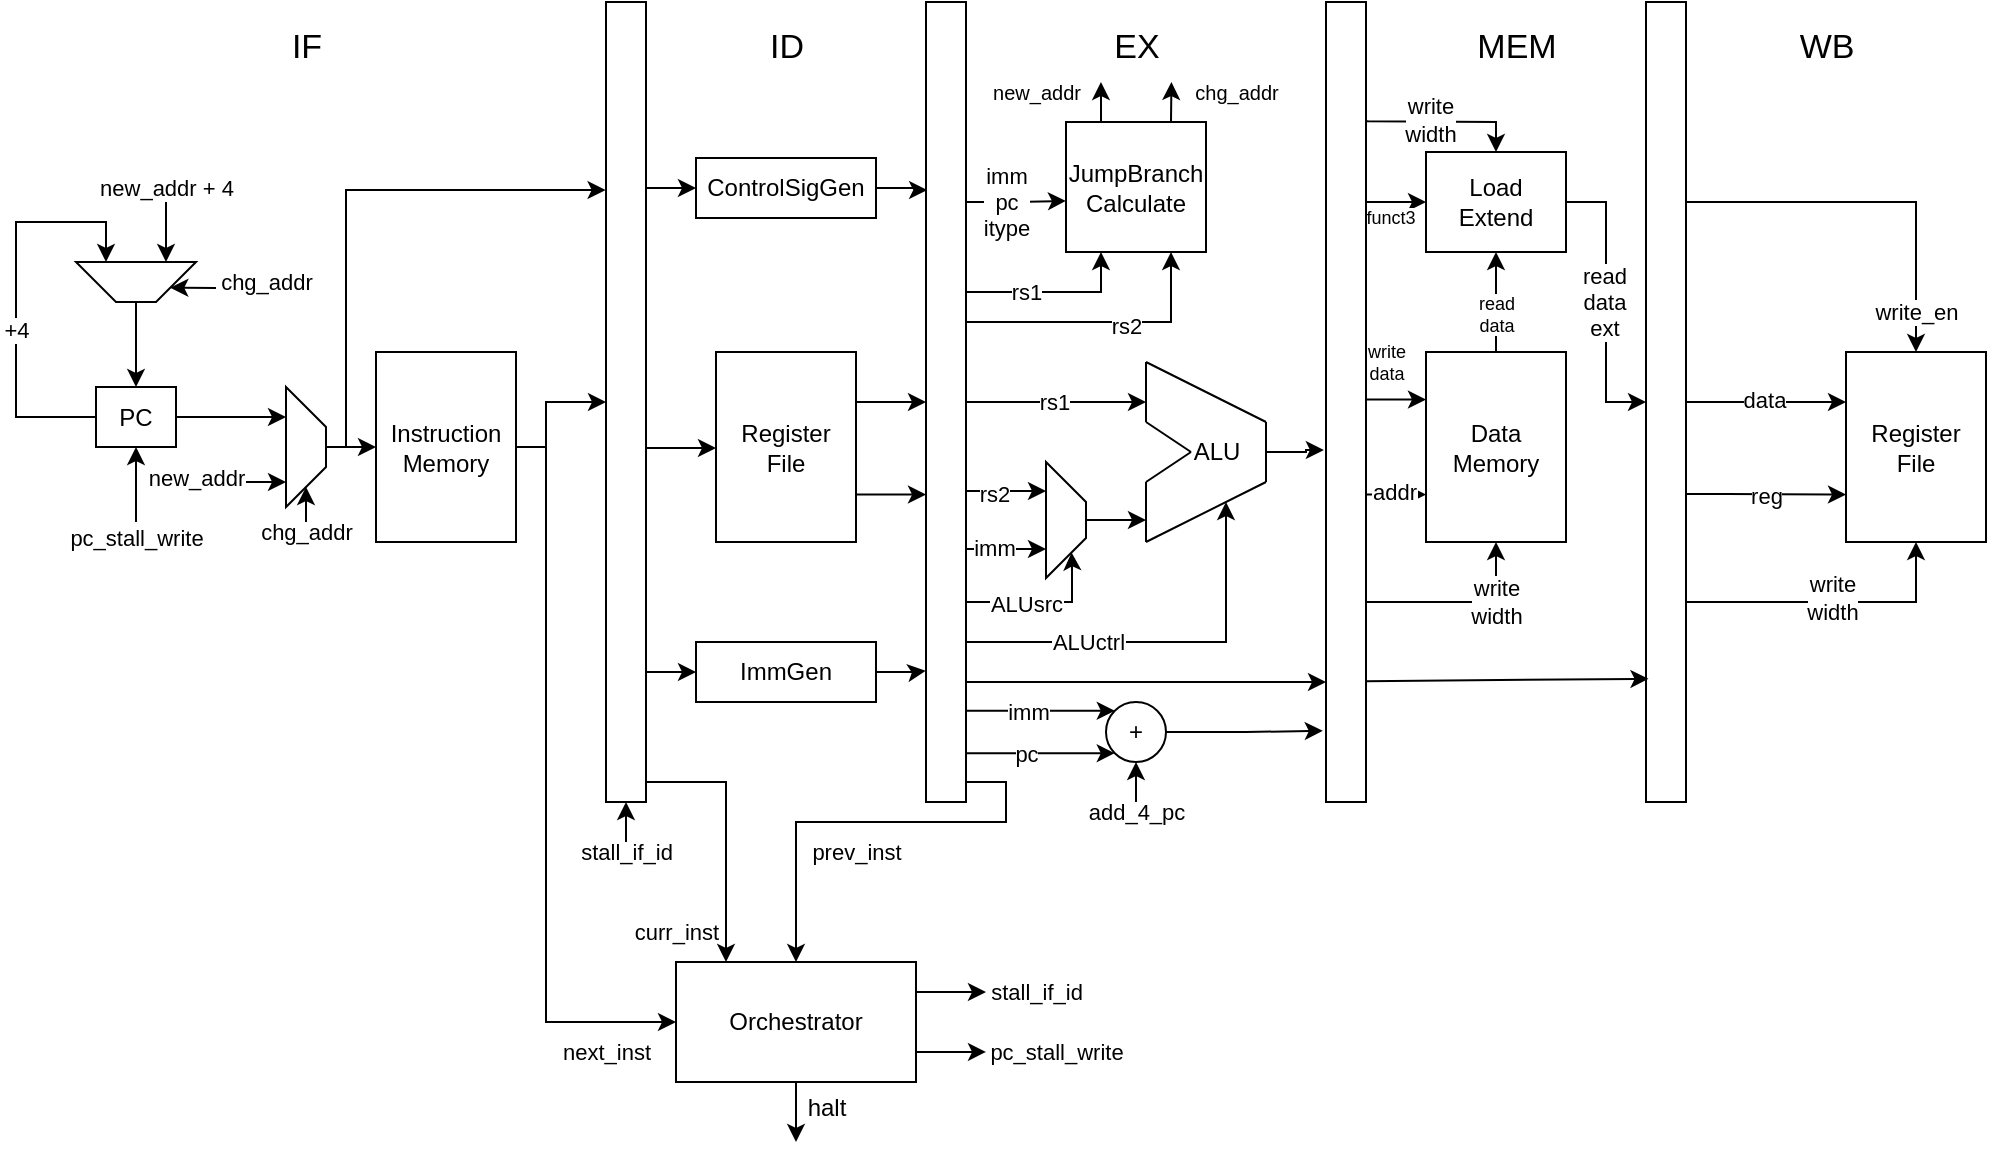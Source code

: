 <mxfile version="23.1.5" type="device" pages="2">
  <diagram name="Page-1" id="x3NtChPYdPju96cAT3KT">
    <mxGraphModel dx="1195" dy="706" grid="1" gridSize="10" guides="1" tooltips="1" connect="1" arrows="1" fold="1" page="1" pageScale="1" pageWidth="1169" pageHeight="827" math="0" shadow="0">
      <root>
        <mxCell id="0" />
        <mxCell id="1" parent="0" />
        <mxCell id="_CwGQs3CNdG5-pA4h3Yu-5" style="edgeStyle=orthogonalEdgeStyle;rounded=0;orthogonalLoop=1;jettySize=auto;html=1;entryX=0.75;entryY=1;entryDx=0;entryDy=0;" parent="1" source="_CwGQs3CNdG5-pA4h3Yu-2" target="_CwGQs3CNdG5-pA4h3Yu-3" edge="1">
          <mxGeometry relative="1" as="geometry">
            <Array as="points">
              <mxPoint x="85" y="368" />
              <mxPoint x="85" y="270" />
              <mxPoint x="130" y="270" />
            </Array>
          </mxGeometry>
        </mxCell>
        <mxCell id="_CwGQs3CNdG5-pA4h3Yu-6" value="+4" style="edgeLabel;html=1;align=center;verticalAlign=middle;resizable=0;points=[];" parent="_CwGQs3CNdG5-pA4h3Yu-5" vertex="1" connectable="0">
          <mxGeometry x="-0.172" relative="1" as="geometry">
            <mxPoint as="offset" />
          </mxGeometry>
        </mxCell>
        <mxCell id="_CwGQs3CNdG5-pA4h3Yu-17" style="edgeStyle=orthogonalEdgeStyle;rounded=0;orthogonalLoop=1;jettySize=auto;html=1;entryX=0.25;entryY=1;entryDx=0;entryDy=0;" parent="1" source="_CwGQs3CNdG5-pA4h3Yu-2" target="_CwGQs3CNdG5-pA4h3Yu-15" edge="1">
          <mxGeometry relative="1" as="geometry" />
        </mxCell>
        <mxCell id="_CwGQs3CNdG5-pA4h3Yu-2" value="PC" style="rounded=0;whiteSpace=wrap;html=1;" parent="1" vertex="1">
          <mxGeometry x="125" y="352.5" width="40" height="30" as="geometry" />
        </mxCell>
        <mxCell id="_CwGQs3CNdG5-pA4h3Yu-14" style="edgeStyle=orthogonalEdgeStyle;rounded=0;orthogonalLoop=1;jettySize=auto;html=1;entryX=0.5;entryY=0;entryDx=0;entryDy=0;" parent="1" source="_CwGQs3CNdG5-pA4h3Yu-3" target="_CwGQs3CNdG5-pA4h3Yu-2" edge="1">
          <mxGeometry relative="1" as="geometry" />
        </mxCell>
        <mxCell id="_CwGQs3CNdG5-pA4h3Yu-3" value="" style="shape=trapezoid;perimeter=trapezoidPerimeter;whiteSpace=wrap;html=1;fixedSize=1;direction=west;" parent="1" vertex="1">
          <mxGeometry x="115" y="290" width="60" height="20" as="geometry" />
        </mxCell>
        <mxCell id="_CwGQs3CNdG5-pA4h3Yu-10" value="" style="endArrow=classic;html=1;rounded=0;entryX=0.25;entryY=1;entryDx=0;entryDy=0;" parent="1" target="_CwGQs3CNdG5-pA4h3Yu-3" edge="1">
          <mxGeometry width="50" height="50" relative="1" as="geometry">
            <mxPoint x="160" y="260" as="sourcePoint" />
            <mxPoint x="295" y="260" as="targetPoint" />
          </mxGeometry>
        </mxCell>
        <mxCell id="_CwGQs3CNdG5-pA4h3Yu-11" value="&lt;font style=&quot;font-size: 11px;&quot;&gt;new_addr + 4&lt;br&gt;&lt;/font&gt;" style="text;html=1;align=center;verticalAlign=middle;resizable=0;points=[];autosize=1;strokeColor=none;fillColor=none;fontSize=11;" parent="1" vertex="1">
          <mxGeometry x="115" y="238" width="90" height="30" as="geometry" />
        </mxCell>
        <mxCell id="_CwGQs3CNdG5-pA4h3Yu-12" value="" style="endArrow=classic;html=1;rounded=0;entryX=0;entryY=0.25;entryDx=0;entryDy=0;" parent="1" target="_CwGQs3CNdG5-pA4h3Yu-3" edge="1">
          <mxGeometry width="50" height="50" relative="1" as="geometry">
            <mxPoint x="185" y="303" as="sourcePoint" />
            <mxPoint x="295" y="260" as="targetPoint" />
          </mxGeometry>
        </mxCell>
        <mxCell id="_CwGQs3CNdG5-pA4h3Yu-13" value="&lt;font style=&quot;font-size: 11px;&quot;&gt;chg_addr&lt;/font&gt;" style="text;html=1;align=center;verticalAlign=middle;resizable=0;points=[];autosize=1;strokeColor=none;fillColor=none;" parent="1" vertex="1">
          <mxGeometry x="175" y="285" width="70" height="30" as="geometry" />
        </mxCell>
        <mxCell id="_CwGQs3CNdG5-pA4h3Yu-24" style="edgeStyle=orthogonalEdgeStyle;rounded=0;orthogonalLoop=1;jettySize=auto;html=1;entryX=-0.012;entryY=0.234;entryDx=0;entryDy=0;entryPerimeter=0;" parent="1" source="_CwGQs3CNdG5-pA4h3Yu-15" target="_CwGQs3CNdG5-pA4h3Yu-46" edge="1">
          <mxGeometry relative="1" as="geometry">
            <Array as="points">
              <mxPoint x="250" y="383" />
              <mxPoint x="250" y="254" />
              <mxPoint x="380" y="254" />
            </Array>
          </mxGeometry>
        </mxCell>
        <mxCell id="n6IRQ1UoZ7Farna6lcFA-17" style="edgeStyle=orthogonalEdgeStyle;rounded=0;orthogonalLoop=1;jettySize=auto;html=1;exitX=0.5;exitY=0;exitDx=0;exitDy=0;" edge="1" parent="1" source="_CwGQs3CNdG5-pA4h3Yu-15" target="_CwGQs3CNdG5-pA4h3Yu-23">
          <mxGeometry relative="1" as="geometry" />
        </mxCell>
        <mxCell id="_CwGQs3CNdG5-pA4h3Yu-15" value="" style="shape=trapezoid;perimeter=trapezoidPerimeter;whiteSpace=wrap;html=1;fixedSize=1;direction=south;" parent="1" vertex="1">
          <mxGeometry x="220" y="352.5" width="20" height="60" as="geometry" />
        </mxCell>
        <mxCell id="_CwGQs3CNdG5-pA4h3Yu-18" value="" style="endArrow=classic;html=1;rounded=0;entryX=1;entryY=0.5;entryDx=0;entryDy=0;" parent="1" target="_CwGQs3CNdG5-pA4h3Yu-15" edge="1">
          <mxGeometry width="50" height="50" relative="1" as="geometry">
            <mxPoint x="230" y="420" as="sourcePoint" />
            <mxPoint x="179.997" y="517.143" as="targetPoint" />
          </mxGeometry>
        </mxCell>
        <mxCell id="_CwGQs3CNdG5-pA4h3Yu-20" value="&lt;font style=&quot;font-size: 11px;&quot;&gt;chg_addr&lt;/font&gt;" style="text;html=1;align=center;verticalAlign=middle;resizable=0;points=[];autosize=1;strokeColor=none;fillColor=none;" parent="1" vertex="1">
          <mxGeometry x="195" y="410" width="70" height="30" as="geometry" />
        </mxCell>
        <mxCell id="_CwGQs3CNdG5-pA4h3Yu-22" value="&lt;font style=&quot;font-size: 11px;&quot;&gt;new_addr&lt;/font&gt;" style="text;html=1;align=center;verticalAlign=middle;resizable=0;points=[];autosize=1;strokeColor=none;fillColor=none;fontSize=11;" parent="1" vertex="1">
          <mxGeometry x="140" y="382.5" width="70" height="30" as="geometry" />
        </mxCell>
        <mxCell id="_CwGQs3CNdG5-pA4h3Yu-53" style="edgeStyle=orthogonalEdgeStyle;rounded=0;orthogonalLoop=1;jettySize=auto;html=1;" parent="1" source="_CwGQs3CNdG5-pA4h3Yu-23" target="_CwGQs3CNdG5-pA4h3Yu-46" edge="1">
          <mxGeometry relative="1" as="geometry">
            <Array as="points">
              <mxPoint x="350" y="383" />
              <mxPoint x="350" y="360" />
            </Array>
          </mxGeometry>
        </mxCell>
        <mxCell id="_CwGQs3CNdG5-pA4h3Yu-54" style="edgeStyle=orthogonalEdgeStyle;rounded=0;orthogonalLoop=1;jettySize=auto;html=1;exitX=1;exitY=0.5;exitDx=0;exitDy=0;entryX=0;entryY=0.5;entryDx=0;entryDy=0;" parent="1" source="_CwGQs3CNdG5-pA4h3Yu-23" target="_CwGQs3CNdG5-pA4h3Yu-52" edge="1">
          <mxGeometry relative="1" as="geometry">
            <Array as="points">
              <mxPoint x="350" y="383" />
              <mxPoint x="350" y="670" />
            </Array>
          </mxGeometry>
        </mxCell>
        <mxCell id="_CwGQs3CNdG5-pA4h3Yu-23" value="Instruction&lt;br&gt;Memory" style="rounded=0;whiteSpace=wrap;html=1;" parent="1" vertex="1">
          <mxGeometry x="265" y="335" width="70" height="95" as="geometry" />
        </mxCell>
        <mxCell id="_CwGQs3CNdG5-pA4h3Yu-71" style="edgeStyle=orthogonalEdgeStyle;rounded=0;orthogonalLoop=1;jettySize=auto;html=1;exitX=1;exitY=0.25;exitDx=0;exitDy=0;" parent="1" source="_CwGQs3CNdG5-pA4h3Yu-25" target="_CwGQs3CNdG5-pA4h3Yu-47" edge="1">
          <mxGeometry relative="1" as="geometry">
            <Array as="points">
              <mxPoint x="500" y="360" />
            </Array>
          </mxGeometry>
        </mxCell>
        <mxCell id="_CwGQs3CNdG5-pA4h3Yu-25" value="Register&lt;br&gt;File" style="rounded=0;whiteSpace=wrap;html=1;" parent="1" vertex="1">
          <mxGeometry x="435" y="335" width="70" height="95" as="geometry" />
        </mxCell>
        <mxCell id="_CwGQs3CNdG5-pA4h3Yu-26" value="ControlSigGen" style="rounded=0;whiteSpace=wrap;html=1;" parent="1" vertex="1">
          <mxGeometry x="425" y="238" width="90" height="30" as="geometry" />
        </mxCell>
        <mxCell id="_CwGQs3CNdG5-pA4h3Yu-27" value="ImmGen" style="rounded=0;whiteSpace=wrap;html=1;" parent="1" vertex="1">
          <mxGeometry x="425" y="480" width="90" height="30" as="geometry" />
        </mxCell>
        <mxCell id="_CwGQs3CNdG5-pA4h3Yu-38" value="" style="group" parent="1" vertex="1" connectable="0">
          <mxGeometry x="650" y="340" width="60" height="90" as="geometry" />
        </mxCell>
        <mxCell id="_CwGQs3CNdG5-pA4h3Yu-29" value="" style="endArrow=none;html=1;rounded=0;" parent="_CwGQs3CNdG5-pA4h3Yu-38" edge="1">
          <mxGeometry width="50" height="50" relative="1" as="geometry">
            <mxPoint x="4.263e-13" y="90" as="sourcePoint" />
            <mxPoint x="60" y="60" as="targetPoint" />
          </mxGeometry>
        </mxCell>
        <mxCell id="_CwGQs3CNdG5-pA4h3Yu-30" value="" style="endArrow=none;html=1;rounded=0;" parent="_CwGQs3CNdG5-pA4h3Yu-38" edge="1">
          <mxGeometry width="50" height="50" relative="1" as="geometry">
            <mxPoint x="60" y="30" as="sourcePoint" />
            <mxPoint as="targetPoint" />
          </mxGeometry>
        </mxCell>
        <mxCell id="_CwGQs3CNdG5-pA4h3Yu-31" value="" style="endArrow=none;html=1;rounded=0;" parent="_CwGQs3CNdG5-pA4h3Yu-38" edge="1">
          <mxGeometry width="50" height="50" relative="1" as="geometry">
            <mxPoint y="30" as="sourcePoint" />
            <mxPoint x="4.263e-13" as="targetPoint" />
          </mxGeometry>
        </mxCell>
        <mxCell id="_CwGQs3CNdG5-pA4h3Yu-32" value="" style="endArrow=none;html=1;rounded=0;" parent="_CwGQs3CNdG5-pA4h3Yu-38" edge="1">
          <mxGeometry width="50" height="50" relative="1" as="geometry">
            <mxPoint x="4.263e-13" y="90" as="sourcePoint" />
            <mxPoint x="4.263e-13" y="60" as="targetPoint" />
          </mxGeometry>
        </mxCell>
        <mxCell id="_CwGQs3CNdG5-pA4h3Yu-33" value="" style="endArrow=none;html=1;rounded=0;" parent="_CwGQs3CNdG5-pA4h3Yu-38" edge="1">
          <mxGeometry width="50" height="50" relative="1" as="geometry">
            <mxPoint x="60" y="60" as="sourcePoint" />
            <mxPoint x="60" y="30" as="targetPoint" />
          </mxGeometry>
        </mxCell>
        <mxCell id="_CwGQs3CNdG5-pA4h3Yu-34" value="" style="endArrow=none;html=1;rounded=0;" parent="_CwGQs3CNdG5-pA4h3Yu-38" edge="1">
          <mxGeometry width="50" height="50" relative="1" as="geometry">
            <mxPoint x="22.5" y="45" as="sourcePoint" />
            <mxPoint y="30" as="targetPoint" />
          </mxGeometry>
        </mxCell>
        <mxCell id="_CwGQs3CNdG5-pA4h3Yu-35" value="" style="endArrow=none;html=1;rounded=0;" parent="_CwGQs3CNdG5-pA4h3Yu-38" edge="1">
          <mxGeometry width="50" height="50" relative="1" as="geometry">
            <mxPoint y="60" as="sourcePoint" />
            <mxPoint x="22.5" y="45" as="targetPoint" />
          </mxGeometry>
        </mxCell>
        <mxCell id="_CwGQs3CNdG5-pA4h3Yu-40" value="ALU" style="text;html=1;align=center;verticalAlign=middle;resizable=0;points=[];autosize=1;strokeColor=none;fillColor=none;" parent="_CwGQs3CNdG5-pA4h3Yu-38" vertex="1">
          <mxGeometry x="10" y="30" width="50" height="30" as="geometry" />
        </mxCell>
        <mxCell id="_CwGQs3CNdG5-pA4h3Yu-39" value="" style="endArrow=classic;html=1;rounded=0;entryX=0.75;entryY=1;entryDx=0;entryDy=0;" parent="1" edge="1">
          <mxGeometry width="50" height="50" relative="1" as="geometry">
            <mxPoint x="200" y="400" as="sourcePoint" />
            <mxPoint x="220" y="400" as="targetPoint" />
          </mxGeometry>
        </mxCell>
        <mxCell id="_CwGQs3CNdG5-pA4h3Yu-79" style="edgeStyle=orthogonalEdgeStyle;rounded=0;orthogonalLoop=1;jettySize=auto;html=1;" parent="1" source="_CwGQs3CNdG5-pA4h3Yu-41" edge="1">
          <mxGeometry relative="1" as="geometry">
            <mxPoint x="650" y="419.0" as="targetPoint" />
          </mxGeometry>
        </mxCell>
        <mxCell id="_CwGQs3CNdG5-pA4h3Yu-41" value="" style="shape=trapezoid;perimeter=trapezoidPerimeter;whiteSpace=wrap;html=1;fixedSize=1;direction=south;" parent="1" vertex="1">
          <mxGeometry x="600" y="390" width="20" height="58" as="geometry" />
        </mxCell>
        <mxCell id="_CwGQs3CNdG5-pA4h3Yu-143" style="edgeStyle=orthogonalEdgeStyle;rounded=0;orthogonalLoop=1;jettySize=auto;html=1;exitX=0.25;exitY=0;exitDx=0;exitDy=0;" parent="1" source="_CwGQs3CNdG5-pA4h3Yu-42" edge="1">
          <mxGeometry relative="1" as="geometry">
            <mxPoint x="627.476" y="200" as="targetPoint" />
          </mxGeometry>
        </mxCell>
        <mxCell id="_CwGQs3CNdG5-pA4h3Yu-144" style="edgeStyle=orthogonalEdgeStyle;rounded=0;orthogonalLoop=1;jettySize=auto;html=1;exitX=0.75;exitY=0;exitDx=0;exitDy=0;" parent="1" source="_CwGQs3CNdG5-pA4h3Yu-42" edge="1">
          <mxGeometry relative="1" as="geometry">
            <mxPoint x="662.714" y="200" as="targetPoint" />
          </mxGeometry>
        </mxCell>
        <mxCell id="_CwGQs3CNdG5-pA4h3Yu-42" value="JumpBranch&lt;br&gt;Calculate" style="rounded=0;whiteSpace=wrap;html=1;" parent="1" vertex="1">
          <mxGeometry x="610" y="220" width="70" height="65" as="geometry" />
        </mxCell>
        <mxCell id="_CwGQs3CNdG5-pA4h3Yu-44" value="Data Memory" style="rounded=0;whiteSpace=wrap;html=1;" parent="1" vertex="1">
          <mxGeometry x="790" y="335" width="70" height="95" as="geometry" />
        </mxCell>
        <mxCell id="_CwGQs3CNdG5-pA4h3Yu-45" value="Register&lt;br&gt;File" style="rounded=0;whiteSpace=wrap;html=1;" parent="1" vertex="1">
          <mxGeometry x="1000" y="335" width="70" height="95" as="geometry" />
        </mxCell>
        <mxCell id="_CwGQs3CNdG5-pA4h3Yu-62" style="edgeStyle=orthogonalEdgeStyle;rounded=0;orthogonalLoop=1;jettySize=auto;html=1;" parent="1" source="_CwGQs3CNdG5-pA4h3Yu-46" target="_CwGQs3CNdG5-pA4h3Yu-52" edge="1">
          <mxGeometry relative="1" as="geometry">
            <Array as="points">
              <mxPoint x="440" y="550" />
            </Array>
          </mxGeometry>
        </mxCell>
        <mxCell id="_CwGQs3CNdG5-pA4h3Yu-65" style="edgeStyle=orthogonalEdgeStyle;rounded=0;orthogonalLoop=1;jettySize=auto;html=1;" parent="1" source="_CwGQs3CNdG5-pA4h3Yu-46" target="_CwGQs3CNdG5-pA4h3Yu-27" edge="1">
          <mxGeometry relative="1" as="geometry">
            <Array as="points">
              <mxPoint x="410" y="495" />
              <mxPoint x="410" y="495" />
            </Array>
          </mxGeometry>
        </mxCell>
        <mxCell id="_CwGQs3CNdG5-pA4h3Yu-68" style="edgeStyle=orthogonalEdgeStyle;rounded=0;orthogonalLoop=1;jettySize=auto;html=1;" parent="1" source="_CwGQs3CNdG5-pA4h3Yu-46" target="_CwGQs3CNdG5-pA4h3Yu-25" edge="1">
          <mxGeometry relative="1" as="geometry">
            <mxPoint x="440" y="380" as="targetPoint" />
            <Array as="points">
              <mxPoint x="410" y="383" />
              <mxPoint x="410" y="383" />
            </Array>
          </mxGeometry>
        </mxCell>
        <mxCell id="_CwGQs3CNdG5-pA4h3Yu-74" style="edgeStyle=orthogonalEdgeStyle;rounded=0;orthogonalLoop=1;jettySize=auto;html=1;" parent="1" source="_CwGQs3CNdG5-pA4h3Yu-46" target="_CwGQs3CNdG5-pA4h3Yu-26" edge="1">
          <mxGeometry relative="1" as="geometry">
            <Array as="points">
              <mxPoint x="420" y="253" />
              <mxPoint x="420" y="253" />
            </Array>
          </mxGeometry>
        </mxCell>
        <mxCell id="_CwGQs3CNdG5-pA4h3Yu-46" value="" style="rounded=0;whiteSpace=wrap;html=1;" parent="1" vertex="1">
          <mxGeometry x="380" y="160" width="20" height="400" as="geometry" />
        </mxCell>
        <mxCell id="_CwGQs3CNdG5-pA4h3Yu-73" style="edgeStyle=orthogonalEdgeStyle;rounded=0;orthogonalLoop=1;jettySize=auto;html=1;" parent="1" source="_CwGQs3CNdG5-pA4h3Yu-47" edge="1">
          <mxGeometry relative="1" as="geometry">
            <mxPoint x="650" y="360" as="targetPoint" />
          </mxGeometry>
        </mxCell>
        <mxCell id="_CwGQs3CNdG5-pA4h3Yu-94" value="rs1" style="edgeLabel;html=1;align=center;verticalAlign=middle;resizable=0;points=[];" parent="_CwGQs3CNdG5-pA4h3Yu-73" vertex="1" connectable="0">
          <mxGeometry x="-0.044" relative="1" as="geometry">
            <mxPoint as="offset" />
          </mxGeometry>
        </mxCell>
        <mxCell id="_CwGQs3CNdG5-pA4h3Yu-77" style="edgeStyle=orthogonalEdgeStyle;rounded=0;orthogonalLoop=1;jettySize=auto;html=1;entryX=0.25;entryY=1;entryDx=0;entryDy=0;" parent="1" source="_CwGQs3CNdG5-pA4h3Yu-47" target="_CwGQs3CNdG5-pA4h3Yu-41" edge="1">
          <mxGeometry relative="1" as="geometry">
            <Array as="points">
              <mxPoint x="580" y="405" />
            </Array>
          </mxGeometry>
        </mxCell>
        <mxCell id="_CwGQs3CNdG5-pA4h3Yu-95" value="rs2" style="edgeLabel;html=1;align=center;verticalAlign=middle;resizable=0;points=[];" parent="_CwGQs3CNdG5-pA4h3Yu-77" vertex="1" connectable="0">
          <mxGeometry x="-0.321" y="-1" relative="1" as="geometry">
            <mxPoint as="offset" />
          </mxGeometry>
        </mxCell>
        <mxCell id="_CwGQs3CNdG5-pA4h3Yu-78" style="edgeStyle=orthogonalEdgeStyle;rounded=0;orthogonalLoop=1;jettySize=auto;html=1;entryX=0.75;entryY=1;entryDx=0;entryDy=0;" parent="1" source="_CwGQs3CNdG5-pA4h3Yu-47" target="_CwGQs3CNdG5-pA4h3Yu-41" edge="1">
          <mxGeometry relative="1" as="geometry">
            <Array as="points">
              <mxPoint x="580" y="434" />
            </Array>
          </mxGeometry>
        </mxCell>
        <mxCell id="_CwGQs3CNdG5-pA4h3Yu-97" value="imm" style="edgeLabel;html=1;align=center;verticalAlign=middle;resizable=0;points=[];" parent="_CwGQs3CNdG5-pA4h3Yu-78" vertex="1" connectable="0">
          <mxGeometry x="-0.321" y="1" relative="1" as="geometry">
            <mxPoint as="offset" />
          </mxGeometry>
        </mxCell>
        <mxCell id="_CwGQs3CNdG5-pA4h3Yu-80" style="edgeStyle=orthogonalEdgeStyle;rounded=0;orthogonalLoop=1;jettySize=auto;html=1;exitX=1;exitY=0.75;exitDx=0;exitDy=0;entryX=1;entryY=0.25;entryDx=0;entryDy=0;" parent="1" source="_CwGQs3CNdG5-pA4h3Yu-47" target="_CwGQs3CNdG5-pA4h3Yu-41" edge="1">
          <mxGeometry relative="1" as="geometry">
            <Array as="points">
              <mxPoint x="613" y="460" />
              <mxPoint x="613" y="440" />
              <mxPoint x="613" y="440" />
            </Array>
          </mxGeometry>
        </mxCell>
        <mxCell id="_CwGQs3CNdG5-pA4h3Yu-99" value="ALUsrc" style="edgeLabel;html=1;align=center;verticalAlign=middle;resizable=0;points=[];" parent="_CwGQs3CNdG5-pA4h3Yu-80" vertex="1" connectable="0">
          <mxGeometry x="-0.593" y="-1" relative="1" as="geometry">
            <mxPoint x="14" as="offset" />
          </mxGeometry>
        </mxCell>
        <mxCell id="_CwGQs3CNdG5-pA4h3Yu-82" style="edgeStyle=orthogonalEdgeStyle;rounded=0;orthogonalLoop=1;jettySize=auto;html=1;exitX=1;exitY=0.75;exitDx=0;exitDy=0;" parent="1" source="_CwGQs3CNdG5-pA4h3Yu-47" edge="1">
          <mxGeometry relative="1" as="geometry">
            <mxPoint x="690" y="410" as="targetPoint" />
            <Array as="points">
              <mxPoint x="560" y="480" />
              <mxPoint x="690" y="480" />
            </Array>
          </mxGeometry>
        </mxCell>
        <mxCell id="_CwGQs3CNdG5-pA4h3Yu-100" value="ALUctrl" style="edgeLabel;html=1;align=center;verticalAlign=middle;resizable=0;points=[];" parent="_CwGQs3CNdG5-pA4h3Yu-82" vertex="1" connectable="0">
          <mxGeometry x="-0.659" relative="1" as="geometry">
            <mxPoint x="43" as="offset" />
          </mxGeometry>
        </mxCell>
        <mxCell id="_CwGQs3CNdG5-pA4h3Yu-83" style="edgeStyle=orthogonalEdgeStyle;rounded=0;orthogonalLoop=1;jettySize=auto;html=1;exitX=1;exitY=0.75;exitDx=0;exitDy=0;entryX=0;entryY=0;entryDx=0;entryDy=0;" parent="1" source="_CwGQs3CNdG5-pA4h3Yu-47" target="_CwGQs3CNdG5-pA4h3Yu-50" edge="1">
          <mxGeometry relative="1" as="geometry">
            <Array as="points">
              <mxPoint x="560" y="514" />
            </Array>
          </mxGeometry>
        </mxCell>
        <mxCell id="_CwGQs3CNdG5-pA4h3Yu-101" value="imm" style="edgeLabel;html=1;align=center;verticalAlign=middle;resizable=0;points=[];" parent="_CwGQs3CNdG5-pA4h3Yu-83" vertex="1" connectable="0">
          <mxGeometry x="0.324" relative="1" as="geometry">
            <mxPoint as="offset" />
          </mxGeometry>
        </mxCell>
        <mxCell id="_CwGQs3CNdG5-pA4h3Yu-84" style="edgeStyle=orthogonalEdgeStyle;rounded=0;orthogonalLoop=1;jettySize=auto;html=1;exitX=1;exitY=0.75;exitDx=0;exitDy=0;entryX=0;entryY=1;entryDx=0;entryDy=0;" parent="1" source="_CwGQs3CNdG5-pA4h3Yu-47" target="_CwGQs3CNdG5-pA4h3Yu-50" edge="1">
          <mxGeometry relative="1" as="geometry">
            <Array as="points">
              <mxPoint x="560" y="536" />
            </Array>
          </mxGeometry>
        </mxCell>
        <mxCell id="_CwGQs3CNdG5-pA4h3Yu-102" value="pc" style="edgeLabel;html=1;align=center;verticalAlign=middle;resizable=0;points=[];" parent="_CwGQs3CNdG5-pA4h3Yu-84" vertex="1" connectable="0">
          <mxGeometry x="0.352" relative="1" as="geometry">
            <mxPoint x="4" as="offset" />
          </mxGeometry>
        </mxCell>
        <mxCell id="_CwGQs3CNdG5-pA4h3Yu-89" style="edgeStyle=orthogonalEdgeStyle;rounded=0;orthogonalLoop=1;jettySize=auto;html=1;exitX=1;exitY=0.25;exitDx=0;exitDy=0;entryX=0.25;entryY=1;entryDx=0;entryDy=0;" parent="1" source="_CwGQs3CNdG5-pA4h3Yu-47" target="_CwGQs3CNdG5-pA4h3Yu-42" edge="1">
          <mxGeometry relative="1" as="geometry">
            <Array as="points">
              <mxPoint x="560" y="305" />
              <mxPoint x="628" y="305" />
            </Array>
          </mxGeometry>
        </mxCell>
        <mxCell id="_CwGQs3CNdG5-pA4h3Yu-92" value="rs1" style="edgeLabel;html=1;align=center;verticalAlign=middle;resizable=0;points=[];" parent="_CwGQs3CNdG5-pA4h3Yu-89" vertex="1" connectable="0">
          <mxGeometry x="0.13" relative="1" as="geometry">
            <mxPoint as="offset" />
          </mxGeometry>
        </mxCell>
        <mxCell id="_CwGQs3CNdG5-pA4h3Yu-90" value="" style="edgeStyle=orthogonalEdgeStyle;rounded=0;orthogonalLoop=1;jettySize=auto;html=1;exitX=1;exitY=0.25;exitDx=0;exitDy=0;entryX=0.75;entryY=1;entryDx=0;entryDy=0;" parent="1" source="_CwGQs3CNdG5-pA4h3Yu-47" target="_CwGQs3CNdG5-pA4h3Yu-42" edge="1">
          <mxGeometry relative="1" as="geometry">
            <Array as="points">
              <mxPoint x="560" y="320" />
              <mxPoint x="663" y="320" />
            </Array>
          </mxGeometry>
        </mxCell>
        <mxCell id="_CwGQs3CNdG5-pA4h3Yu-93" value="rs2" style="edgeLabel;html=1;align=center;verticalAlign=middle;resizable=0;points=[];" parent="_CwGQs3CNdG5-pA4h3Yu-90" vertex="1" connectable="0">
          <mxGeometry x="0.378" y="-2" relative="1" as="geometry">
            <mxPoint x="4" as="offset" />
          </mxGeometry>
        </mxCell>
        <mxCell id="_CwGQs3CNdG5-pA4h3Yu-47" value="" style="rounded=0;whiteSpace=wrap;html=1;" parent="1" vertex="1">
          <mxGeometry x="540" y="160" width="20" height="400" as="geometry" />
        </mxCell>
        <mxCell id="_CwGQs3CNdG5-pA4h3Yu-104" style="edgeStyle=orthogonalEdgeStyle;rounded=0;orthogonalLoop=1;jettySize=auto;html=1;exitX=1;exitY=0.75;exitDx=0;exitDy=0;entryX=0.5;entryY=1;entryDx=0;entryDy=0;" parent="1" source="_CwGQs3CNdG5-pA4h3Yu-48" target="_CwGQs3CNdG5-pA4h3Yu-44" edge="1">
          <mxGeometry relative="1" as="geometry">
            <Array as="points">
              <mxPoint x="825" y="460" />
            </Array>
          </mxGeometry>
        </mxCell>
        <mxCell id="_CwGQs3CNdG5-pA4h3Yu-117" value="write&lt;br&gt;width" style="edgeLabel;html=1;align=center;verticalAlign=middle;resizable=0;points=[];" parent="_CwGQs3CNdG5-pA4h3Yu-104" vertex="1" connectable="0">
          <mxGeometry x="0.6" y="2" relative="1" as="geometry">
            <mxPoint x="2" y="11" as="offset" />
          </mxGeometry>
        </mxCell>
        <mxCell id="_CwGQs3CNdG5-pA4h3Yu-108" style="edgeStyle=orthogonalEdgeStyle;rounded=0;orthogonalLoop=1;jettySize=auto;html=1;entryX=0;entryY=0.25;entryDx=0;entryDy=0;" parent="1" source="_CwGQs3CNdG5-pA4h3Yu-48" target="_CwGQs3CNdG5-pA4h3Yu-44" edge="1">
          <mxGeometry relative="1" as="geometry">
            <Array as="points">
              <mxPoint x="780" y="359" />
            </Array>
          </mxGeometry>
        </mxCell>
        <mxCell id="_CwGQs3CNdG5-pA4h3Yu-110" value="write&lt;br style=&quot;font-size: 9px;&quot;&gt;data" style="edgeLabel;html=1;align=center;verticalAlign=middle;resizable=0;points=[];fontSize=9;" parent="_CwGQs3CNdG5-pA4h3Yu-108" vertex="1" connectable="0">
          <mxGeometry x="-0.533" y="2" relative="1" as="geometry">
            <mxPoint x="3" y="-17" as="offset" />
          </mxGeometry>
        </mxCell>
        <mxCell id="_CwGQs3CNdG5-pA4h3Yu-109" style="edgeStyle=orthogonalEdgeStyle;rounded=0;orthogonalLoop=1;jettySize=auto;html=1;entryX=0;entryY=0.75;entryDx=0;entryDy=0;" parent="1" source="_CwGQs3CNdG5-pA4h3Yu-48" target="_CwGQs3CNdG5-pA4h3Yu-44" edge="1">
          <mxGeometry relative="1" as="geometry">
            <Array as="points">
              <mxPoint x="780" y="406" />
            </Array>
          </mxGeometry>
        </mxCell>
        <mxCell id="_CwGQs3CNdG5-pA4h3Yu-111" value="addr" style="edgeLabel;html=1;align=center;verticalAlign=middle;resizable=0;points=[];" parent="_CwGQs3CNdG5-pA4h3Yu-109" vertex="1" connectable="0">
          <mxGeometry x="-0.089" y="2" relative="1" as="geometry">
            <mxPoint as="offset" />
          </mxGeometry>
        </mxCell>
        <mxCell id="n6IRQ1UoZ7Farna6lcFA-4" style="edgeStyle=orthogonalEdgeStyle;rounded=0;orthogonalLoop=1;jettySize=auto;html=1;exitX=1.058;exitY=0.149;exitDx=0;exitDy=0;entryX=0.5;entryY=0;entryDx=0;entryDy=0;exitPerimeter=0;" edge="1" parent="1" source="_CwGQs3CNdG5-pA4h3Yu-48" target="n6IRQ1UoZ7Farna6lcFA-1">
          <mxGeometry relative="1" as="geometry">
            <Array as="points">
              <mxPoint x="760" y="220" />
              <mxPoint x="825" y="220" />
            </Array>
          </mxGeometry>
        </mxCell>
        <mxCell id="n6IRQ1UoZ7Farna6lcFA-8" value="write&lt;br&gt;width" style="edgeLabel;html=1;align=center;verticalAlign=middle;resizable=0;points=[];" vertex="1" connectable="0" parent="n6IRQ1UoZ7Farna6lcFA-4">
          <mxGeometry x="-0.183" y="1" relative="1" as="geometry">
            <mxPoint as="offset" />
          </mxGeometry>
        </mxCell>
        <mxCell id="n6IRQ1UoZ7Farna6lcFA-11" style="edgeStyle=orthogonalEdgeStyle;rounded=0;orthogonalLoop=1;jettySize=auto;html=1;exitX=1;exitY=0.25;exitDx=0;exitDy=0;" edge="1" parent="1" source="_CwGQs3CNdG5-pA4h3Yu-48" target="n6IRQ1UoZ7Farna6lcFA-1">
          <mxGeometry relative="1" as="geometry" />
        </mxCell>
        <mxCell id="n6IRQ1UoZ7Farna6lcFA-12" value="funct3" style="edgeLabel;html=1;align=center;verticalAlign=middle;resizable=0;points=[];fontSize=9;" vertex="1" connectable="0" parent="n6IRQ1UoZ7Farna6lcFA-11">
          <mxGeometry x="-0.547" y="1" relative="1" as="geometry">
            <mxPoint y="9" as="offset" />
          </mxGeometry>
        </mxCell>
        <mxCell id="_CwGQs3CNdG5-pA4h3Yu-48" value="" style="rounded=0;whiteSpace=wrap;html=1;" parent="1" vertex="1">
          <mxGeometry x="740" y="160" width="20" height="400" as="geometry" />
        </mxCell>
        <mxCell id="_CwGQs3CNdG5-pA4h3Yu-50" value="+" style="ellipse;whiteSpace=wrap;html=1;aspect=fixed;" parent="1" vertex="1">
          <mxGeometry x="630" y="510" width="30" height="30" as="geometry" />
        </mxCell>
        <mxCell id="_CwGQs3CNdG5-pA4h3Yu-112" style="edgeStyle=orthogonalEdgeStyle;rounded=0;orthogonalLoop=1;jettySize=auto;html=1;exitX=1;exitY=0.25;exitDx=0;exitDy=0;entryX=0.5;entryY=0;entryDx=0;entryDy=0;" parent="1" source="_CwGQs3CNdG5-pA4h3Yu-51" target="_CwGQs3CNdG5-pA4h3Yu-45" edge="1">
          <mxGeometry relative="1" as="geometry" />
        </mxCell>
        <mxCell id="_CwGQs3CNdG5-pA4h3Yu-113" value="write_en" style="edgeLabel;html=1;align=center;verticalAlign=middle;resizable=0;points=[];" parent="_CwGQs3CNdG5-pA4h3Yu-112" vertex="1" connectable="0">
          <mxGeometry x="-0.053" y="1" relative="1" as="geometry">
            <mxPoint x="25" y="56" as="offset" />
          </mxGeometry>
        </mxCell>
        <mxCell id="_CwGQs3CNdG5-pA4h3Yu-114" style="edgeStyle=orthogonalEdgeStyle;rounded=0;orthogonalLoop=1;jettySize=auto;html=1;entryX=0;entryY=0.75;entryDx=0;entryDy=0;" parent="1" source="_CwGQs3CNdG5-pA4h3Yu-51" target="_CwGQs3CNdG5-pA4h3Yu-45" edge="1">
          <mxGeometry relative="1" as="geometry">
            <Array as="points">
              <mxPoint x="940" y="406" />
              <mxPoint x="940" y="406" />
            </Array>
          </mxGeometry>
        </mxCell>
        <mxCell id="_CwGQs3CNdG5-pA4h3Yu-115" value="reg" style="edgeLabel;html=1;align=center;verticalAlign=middle;resizable=0;points=[];" parent="_CwGQs3CNdG5-pA4h3Yu-114" vertex="1" connectable="0">
          <mxGeometry x="0.0" y="-1" relative="1" as="geometry">
            <mxPoint as="offset" />
          </mxGeometry>
        </mxCell>
        <mxCell id="_CwGQs3CNdG5-pA4h3Yu-118" style="edgeStyle=orthogonalEdgeStyle;rounded=0;orthogonalLoop=1;jettySize=auto;html=1;exitX=1;exitY=0.75;exitDx=0;exitDy=0;entryX=0.5;entryY=1;entryDx=0;entryDy=0;" parent="1" source="_CwGQs3CNdG5-pA4h3Yu-51" target="_CwGQs3CNdG5-pA4h3Yu-45" edge="1">
          <mxGeometry relative="1" as="geometry">
            <Array as="points">
              <mxPoint x="1035" y="460" />
            </Array>
          </mxGeometry>
        </mxCell>
        <mxCell id="_CwGQs3CNdG5-pA4h3Yu-119" value="write&lt;br&gt;width" style="edgeLabel;html=1;align=center;verticalAlign=middle;resizable=0;points=[];" parent="_CwGQs3CNdG5-pA4h3Yu-118" vertex="1" connectable="0">
          <mxGeometry y="2" relative="1" as="geometry">
            <mxPoint as="offset" />
          </mxGeometry>
        </mxCell>
        <mxCell id="_CwGQs3CNdG5-pA4h3Yu-122" style="edgeStyle=orthogonalEdgeStyle;rounded=0;orthogonalLoop=1;jettySize=auto;html=1;" parent="1" source="_CwGQs3CNdG5-pA4h3Yu-51" edge="1">
          <mxGeometry relative="1" as="geometry">
            <mxPoint x="1000" y="360" as="targetPoint" />
            <Array as="points">
              <mxPoint x="1000" y="360" />
            </Array>
          </mxGeometry>
        </mxCell>
        <mxCell id="_CwGQs3CNdG5-pA4h3Yu-123" value="data" style="edgeLabel;html=1;align=center;verticalAlign=middle;resizable=0;points=[];" parent="_CwGQs3CNdG5-pA4h3Yu-122" vertex="1" connectable="0">
          <mxGeometry x="-0.035" y="1" relative="1" as="geometry">
            <mxPoint as="offset" />
          </mxGeometry>
        </mxCell>
        <mxCell id="_CwGQs3CNdG5-pA4h3Yu-51" value="" style="rounded=0;whiteSpace=wrap;html=1;" parent="1" vertex="1">
          <mxGeometry x="900" y="160" width="20" height="400" as="geometry" />
        </mxCell>
        <mxCell id="_CwGQs3CNdG5-pA4h3Yu-120" style="edgeStyle=orthogonalEdgeStyle;rounded=0;orthogonalLoop=1;jettySize=auto;html=1;" parent="1" source="_CwGQs3CNdG5-pA4h3Yu-52" edge="1">
          <mxGeometry relative="1" as="geometry">
            <mxPoint x="475" y="730" as="targetPoint" />
          </mxGeometry>
        </mxCell>
        <mxCell id="RhCOx3ZzH4XK4ioT9CGd-4" style="edgeStyle=orthogonalEdgeStyle;rounded=0;orthogonalLoop=1;jettySize=auto;html=1;exitX=1;exitY=0.25;exitDx=0;exitDy=0;" parent="1" source="_CwGQs3CNdG5-pA4h3Yu-52" edge="1">
          <mxGeometry relative="1" as="geometry">
            <mxPoint x="570.0" y="655.31" as="targetPoint" />
          </mxGeometry>
        </mxCell>
        <mxCell id="RhCOx3ZzH4XK4ioT9CGd-5" style="edgeStyle=orthogonalEdgeStyle;rounded=0;orthogonalLoop=1;jettySize=auto;html=1;exitX=1;exitY=0.75;exitDx=0;exitDy=0;" parent="1" source="_CwGQs3CNdG5-pA4h3Yu-52" edge="1">
          <mxGeometry relative="1" as="geometry">
            <mxPoint x="570.0" y="684.966" as="targetPoint" />
          </mxGeometry>
        </mxCell>
        <mxCell id="_CwGQs3CNdG5-pA4h3Yu-52" value="Orchestrator" style="rounded=0;whiteSpace=wrap;html=1;" parent="1" vertex="1">
          <mxGeometry x="415" y="640" width="120" height="60" as="geometry" />
        </mxCell>
        <mxCell id="_CwGQs3CNdG5-pA4h3Yu-55" value="" style="endArrow=classic;html=1;rounded=0;entryX=0.5;entryY=1;entryDx=0;entryDy=0;" parent="1" target="_CwGQs3CNdG5-pA4h3Yu-46" edge="1">
          <mxGeometry width="50" height="50" relative="1" as="geometry">
            <mxPoint x="390" y="580" as="sourcePoint" />
            <mxPoint x="415" y="570" as="targetPoint" />
          </mxGeometry>
        </mxCell>
        <mxCell id="_CwGQs3CNdG5-pA4h3Yu-56" value="&lt;font style=&quot;font-size: 11px;&quot;&gt;stall_if_id&lt;/font&gt;" style="text;html=1;align=center;verticalAlign=middle;resizable=0;points=[];autosize=1;strokeColor=none;fillColor=none;" parent="1" vertex="1">
          <mxGeometry x="355" y="570" width="70" height="30" as="geometry" />
        </mxCell>
        <mxCell id="_CwGQs3CNdG5-pA4h3Yu-64" value="&lt;font style=&quot;font-size: 11px;&quot;&gt;curr_inst&lt;/font&gt;" style="text;html=1;align=center;verticalAlign=middle;resizable=0;points=[];autosize=1;strokeColor=none;fillColor=none;" parent="1" vertex="1">
          <mxGeometry x="380" y="610" width="70" height="30" as="geometry" />
        </mxCell>
        <mxCell id="_CwGQs3CNdG5-pA4h3Yu-67" style="edgeStyle=orthogonalEdgeStyle;rounded=0;orthogonalLoop=1;jettySize=auto;html=1;entryX=-0.009;entryY=0.836;entryDx=0;entryDy=0;entryPerimeter=0;" parent="1" source="_CwGQs3CNdG5-pA4h3Yu-27" target="_CwGQs3CNdG5-pA4h3Yu-47" edge="1">
          <mxGeometry relative="1" as="geometry" />
        </mxCell>
        <mxCell id="_CwGQs3CNdG5-pA4h3Yu-72" style="edgeStyle=orthogonalEdgeStyle;rounded=0;orthogonalLoop=1;jettySize=auto;html=1;exitX=1;exitY=0.75;exitDx=0;exitDy=0;entryX=0;entryY=0.616;entryDx=0;entryDy=0;entryPerimeter=0;" parent="1" source="_CwGQs3CNdG5-pA4h3Yu-25" target="_CwGQs3CNdG5-pA4h3Yu-47" edge="1">
          <mxGeometry relative="1" as="geometry" />
        </mxCell>
        <mxCell id="_CwGQs3CNdG5-pA4h3Yu-75" style="edgeStyle=orthogonalEdgeStyle;rounded=0;orthogonalLoop=1;jettySize=auto;html=1;entryX=0.029;entryY=0.235;entryDx=0;entryDy=0;entryPerimeter=0;" parent="1" source="_CwGQs3CNdG5-pA4h3Yu-26" target="_CwGQs3CNdG5-pA4h3Yu-47" edge="1">
          <mxGeometry relative="1" as="geometry" />
        </mxCell>
        <mxCell id="_CwGQs3CNdG5-pA4h3Yu-85" style="edgeStyle=orthogonalEdgeStyle;rounded=0;orthogonalLoop=1;jettySize=auto;html=1;entryX=-0.08;entryY=0.911;entryDx=0;entryDy=0;entryPerimeter=0;" parent="1" source="_CwGQs3CNdG5-pA4h3Yu-50" target="_CwGQs3CNdG5-pA4h3Yu-48" edge="1">
          <mxGeometry relative="1" as="geometry" />
        </mxCell>
        <mxCell id="_CwGQs3CNdG5-pA4h3Yu-88" style="edgeStyle=orthogonalEdgeStyle;rounded=0;orthogonalLoop=1;jettySize=auto;html=1;exitX=1;exitY=0.25;exitDx=0;exitDy=0;entryX=0;entryY=0.607;entryDx=0;entryDy=0;entryPerimeter=0;" parent="1" source="_CwGQs3CNdG5-pA4h3Yu-47" target="_CwGQs3CNdG5-pA4h3Yu-42" edge="1">
          <mxGeometry relative="1" as="geometry" />
        </mxCell>
        <mxCell id="_CwGQs3CNdG5-pA4h3Yu-91" value="imm&lt;br&gt;pc&lt;br&gt;itype" style="edgeLabel;html=1;align=center;verticalAlign=middle;resizable=0;points=[];" parent="_CwGQs3CNdG5-pA4h3Yu-88" vertex="1" connectable="0">
          <mxGeometry x="-0.289" y="3" relative="1" as="geometry">
            <mxPoint x="2" y="3" as="offset" />
          </mxGeometry>
        </mxCell>
        <mxCell id="_CwGQs3CNdG5-pA4h3Yu-98" value="" style="endArrow=classic;html=1;rounded=0;exitX=1.003;exitY=0.85;exitDx=0;exitDy=0;exitPerimeter=0;" parent="1" source="_CwGQs3CNdG5-pA4h3Yu-47" edge="1">
          <mxGeometry width="50" height="50" relative="1" as="geometry">
            <mxPoint x="580" y="500" as="sourcePoint" />
            <mxPoint x="740" y="500" as="targetPoint" />
          </mxGeometry>
        </mxCell>
        <mxCell id="_CwGQs3CNdG5-pA4h3Yu-103" value="" style="endArrow=classic;html=1;rounded=0;exitX=0.984;exitY=0.849;exitDx=0;exitDy=0;exitPerimeter=0;entryX=0.062;entryY=0.846;entryDx=0;entryDy=0;entryPerimeter=0;" parent="1" source="_CwGQs3CNdG5-pA4h3Yu-48" target="_CwGQs3CNdG5-pA4h3Yu-51" edge="1">
          <mxGeometry width="50" height="50" relative="1" as="geometry">
            <mxPoint x="800" y="510" as="sourcePoint" />
            <mxPoint x="850" y="460" as="targetPoint" />
          </mxGeometry>
        </mxCell>
        <mxCell id="_CwGQs3CNdG5-pA4h3Yu-105" style="edgeStyle=orthogonalEdgeStyle;rounded=0;orthogonalLoop=1;jettySize=auto;html=1;" parent="1" source="_CwGQs3CNdG5-pA4h3Yu-44" target="n6IRQ1UoZ7Farna6lcFA-1" edge="1">
          <mxGeometry relative="1" as="geometry" />
        </mxCell>
        <mxCell id="_CwGQs3CNdG5-pA4h3Yu-106" value="read&lt;br style=&quot;font-size: 9px;&quot;&gt;data" style="edgeLabel;html=1;align=center;verticalAlign=middle;resizable=0;points=[];fontSize=9;" parent="_CwGQs3CNdG5-pA4h3Yu-105" vertex="1" connectable="0">
          <mxGeometry x="-0.217" relative="1" as="geometry">
            <mxPoint as="offset" />
          </mxGeometry>
        </mxCell>
        <mxCell id="_CwGQs3CNdG5-pA4h3Yu-121" value="halt" style="text;html=1;align=center;verticalAlign=middle;resizable=0;points=[];autosize=1;strokeColor=none;fillColor=none;" parent="1" vertex="1">
          <mxGeometry x="470" y="698" width="40" height="30" as="geometry" />
        </mxCell>
        <mxCell id="_CwGQs3CNdG5-pA4h3Yu-124" value="&lt;font style=&quot;font-size: 17px;&quot;&gt;IF&lt;/font&gt;" style="text;html=1;align=center;verticalAlign=middle;resizable=0;points=[];autosize=1;strokeColor=none;fillColor=none;" parent="1" vertex="1">
          <mxGeometry x="210" y="168" width="40" height="30" as="geometry" />
        </mxCell>
        <mxCell id="_CwGQs3CNdG5-pA4h3Yu-125" value="&lt;font style=&quot;font-size: 17px;&quot;&gt;ID&lt;/font&gt;" style="text;html=1;align=center;verticalAlign=middle;resizable=0;points=[];autosize=1;strokeColor=none;fillColor=none;" parent="1" vertex="1">
          <mxGeometry x="450" y="168" width="40" height="30" as="geometry" />
        </mxCell>
        <mxCell id="_CwGQs3CNdG5-pA4h3Yu-126" value="&lt;font style=&quot;font-size: 17px;&quot;&gt;EX&lt;/font&gt;" style="text;html=1;align=center;verticalAlign=middle;resizable=0;points=[];autosize=1;strokeColor=none;fillColor=none;" parent="1" vertex="1">
          <mxGeometry x="620" y="168" width="50" height="30" as="geometry" />
        </mxCell>
        <mxCell id="_CwGQs3CNdG5-pA4h3Yu-127" value="&lt;font style=&quot;font-size: 17px;&quot;&gt;MEM&lt;/font&gt;" style="text;html=1;align=center;verticalAlign=middle;resizable=0;points=[];autosize=1;strokeColor=none;fillColor=none;" parent="1" vertex="1">
          <mxGeometry x="805" y="168" width="60" height="30" as="geometry" />
        </mxCell>
        <mxCell id="_CwGQs3CNdG5-pA4h3Yu-128" value="&lt;font style=&quot;font-size: 17px;&quot;&gt;WB&lt;/font&gt;" style="text;html=1;align=center;verticalAlign=middle;resizable=0;points=[];autosize=1;strokeColor=none;fillColor=none;" parent="1" vertex="1">
          <mxGeometry x="965" y="168" width="50" height="30" as="geometry" />
        </mxCell>
        <mxCell id="_CwGQs3CNdG5-pA4h3Yu-129" style="edgeStyle=orthogonalEdgeStyle;rounded=0;orthogonalLoop=1;jettySize=auto;html=1;" parent="1" source="_CwGQs3CNdG5-pA4h3Yu-47" target="_CwGQs3CNdG5-pA4h3Yu-52" edge="1">
          <mxGeometry relative="1" as="geometry">
            <Array as="points">
              <mxPoint x="580" y="550" />
              <mxPoint x="580" y="570" />
              <mxPoint x="475" y="570" />
            </Array>
          </mxGeometry>
        </mxCell>
        <mxCell id="_CwGQs3CNdG5-pA4h3Yu-130" value="&lt;font style=&quot;font-size: 11px;&quot;&gt;prev_inst&lt;/font&gt;" style="text;html=1;align=center;verticalAlign=middle;resizable=0;points=[];autosize=1;strokeColor=none;fillColor=none;" parent="1" vertex="1">
          <mxGeometry x="470" y="570" width="70" height="30" as="geometry" />
        </mxCell>
        <mxCell id="_CwGQs3CNdG5-pA4h3Yu-138" style="edgeStyle=orthogonalEdgeStyle;rounded=0;orthogonalLoop=1;jettySize=auto;html=1;entryX=-0.053;entryY=0.56;entryDx=0;entryDy=0;entryPerimeter=0;" parent="1" source="_CwGQs3CNdG5-pA4h3Yu-40" target="_CwGQs3CNdG5-pA4h3Yu-48" edge="1">
          <mxGeometry relative="1" as="geometry" />
        </mxCell>
        <mxCell id="_CwGQs3CNdG5-pA4h3Yu-139" value="&lt;font style=&quot;font-size: 11px;&quot;&gt;stall_if_id&lt;/font&gt;" style="text;html=1;align=center;verticalAlign=middle;resizable=0;points=[];autosize=1;strokeColor=none;fillColor=none;" parent="1" vertex="1">
          <mxGeometry x="560" y="640" width="70" height="30" as="geometry" />
        </mxCell>
        <mxCell id="_CwGQs3CNdG5-pA4h3Yu-145" value="&lt;font style=&quot;font-size: 10px;&quot;&gt;new_addr&lt;/font&gt;" style="text;html=1;align=center;verticalAlign=middle;resizable=0;points=[];autosize=1;strokeColor=none;fillColor=none;" parent="1" vertex="1">
          <mxGeometry x="560" y="190" width="70" height="30" as="geometry" />
        </mxCell>
        <mxCell id="_CwGQs3CNdG5-pA4h3Yu-146" value="&lt;font style=&quot;font-size: 10px;&quot;&gt;chg_addr&lt;/font&gt;" style="text;html=1;align=center;verticalAlign=middle;resizable=0;points=[];autosize=1;strokeColor=none;fillColor=none;" parent="1" vertex="1">
          <mxGeometry x="660" y="190" width="70" height="30" as="geometry" />
        </mxCell>
        <mxCell id="RhCOx3ZzH4XK4ioT9CGd-6" value="&lt;font style=&quot;font-size: 11px;&quot;&gt;pc_stall_write&lt;/font&gt;" style="text;html=1;align=center;verticalAlign=middle;resizable=0;points=[];autosize=1;strokeColor=none;fillColor=none;" parent="1" vertex="1">
          <mxGeometry x="560" y="670" width="90" height="30" as="geometry" />
        </mxCell>
        <mxCell id="RhCOx3ZzH4XK4ioT9CGd-7" value="&lt;font style=&quot;font-size: 11px;&quot;&gt;pc_stall_write&lt;/font&gt;" style="text;html=1;align=center;verticalAlign=middle;resizable=0;points=[];autosize=1;strokeColor=none;fillColor=none;" parent="1" vertex="1">
          <mxGeometry x="100" y="412.5" width="90" height="30" as="geometry" />
        </mxCell>
        <mxCell id="RhCOx3ZzH4XK4ioT9CGd-8" value="" style="endArrow=classic;html=1;rounded=0;entryX=0.5;entryY=1;entryDx=0;entryDy=0;" parent="1" target="_CwGQs3CNdG5-pA4h3Yu-2" edge="1">
          <mxGeometry width="50" height="50" relative="1" as="geometry">
            <mxPoint x="145" y="420" as="sourcePoint" />
            <mxPoint x="150" y="390" as="targetPoint" />
          </mxGeometry>
        </mxCell>
        <mxCell id="RhCOx3ZzH4XK4ioT9CGd-9" value="&lt;font style=&quot;font-size: 11px;&quot;&gt;next_inst&lt;/font&gt;" style="text;html=1;align=center;verticalAlign=middle;resizable=0;points=[];autosize=1;strokeColor=none;fillColor=none;" parent="1" vertex="1">
          <mxGeometry x="345" y="670" width="70" height="30" as="geometry" />
        </mxCell>
        <mxCell id="xJiT364ffygWDtAxxfuE-1" value="" style="endArrow=classic;html=1;rounded=0;" parent="1" target="_CwGQs3CNdG5-pA4h3Yu-50" edge="1">
          <mxGeometry width="50" height="50" relative="1" as="geometry">
            <mxPoint x="645" y="560" as="sourcePoint" />
            <mxPoint x="640" y="540" as="targetPoint" />
          </mxGeometry>
        </mxCell>
        <mxCell id="xJiT364ffygWDtAxxfuE-2" value="&lt;font style=&quot;font-size: 11px;&quot;&gt;add_4_pc&lt;/font&gt;" style="text;html=1;align=center;verticalAlign=middle;resizable=0;points=[];autosize=1;strokeColor=none;fillColor=none;" parent="1" vertex="1">
          <mxGeometry x="610" y="550" width="70" height="30" as="geometry" />
        </mxCell>
        <mxCell id="n6IRQ1UoZ7Farna6lcFA-9" style="edgeStyle=orthogonalEdgeStyle;rounded=0;orthogonalLoop=1;jettySize=auto;html=1;" edge="1" parent="1" source="n6IRQ1UoZ7Farna6lcFA-1" target="_CwGQs3CNdG5-pA4h3Yu-51">
          <mxGeometry relative="1" as="geometry" />
        </mxCell>
        <mxCell id="n6IRQ1UoZ7Farna6lcFA-10" value="read&lt;br&gt;data&lt;br&gt;ext" style="edgeLabel;html=1;align=center;verticalAlign=middle;resizable=0;points=[];" vertex="1" connectable="0" parent="n6IRQ1UoZ7Farna6lcFA-9">
          <mxGeometry x="-0.043" y="-1" relative="1" as="geometry">
            <mxPoint y="3" as="offset" />
          </mxGeometry>
        </mxCell>
        <mxCell id="n6IRQ1UoZ7Farna6lcFA-1" value="Load&lt;br&gt;Extend" style="rounded=0;whiteSpace=wrap;html=1;" vertex="1" parent="1">
          <mxGeometry x="790" y="235" width="70" height="50" as="geometry" />
        </mxCell>
      </root>
    </mxGraphModel>
  </diagram>
  <diagram id="lljNApLqucT-aJEhlqJn" name="Page-2">
    <mxGraphModel dx="989" dy="584" grid="1" gridSize="10" guides="1" tooltips="1" connect="1" arrows="1" fold="1" page="1" pageScale="1" pageWidth="850" pageHeight="1100" math="0" shadow="0">
      <root>
        <mxCell id="0" />
        <mxCell id="1" parent="0" />
        <mxCell id="dbTQWyRAdm9h8-_TGfiz-4" style="edgeStyle=orthogonalEdgeStyle;rounded=0;orthogonalLoop=1;jettySize=auto;html=1;" edge="1" parent="1" source="dbTQWyRAdm9h8-_TGfiz-1" target="dbTQWyRAdm9h8-_TGfiz-2">
          <mxGeometry relative="1" as="geometry" />
        </mxCell>
        <mxCell id="dbTQWyRAdm9h8-_TGfiz-1" value="Module sanity&lt;br&gt;check" style="rounded=0;whiteSpace=wrap;html=1;" vertex="1" parent="1">
          <mxGeometry x="150" y="310" width="90" height="60" as="geometry" />
        </mxCell>
        <mxCell id="dbTQWyRAdm9h8-_TGfiz-5" style="edgeStyle=orthogonalEdgeStyle;rounded=0;orthogonalLoop=1;jettySize=auto;html=1;" edge="1" parent="1" source="dbTQWyRAdm9h8-_TGfiz-2" target="dbTQWyRAdm9h8-_TGfiz-3">
          <mxGeometry relative="1" as="geometry" />
        </mxCell>
        <mxCell id="dbTQWyRAdm9h8-_TGfiz-2" value="Small program check" style="rounded=0;whiteSpace=wrap;html=1;" vertex="1" parent="1">
          <mxGeometry x="300" y="310" width="90" height="60" as="geometry" />
        </mxCell>
        <mxCell id="dbTQWyRAdm9h8-_TGfiz-8" style="edgeStyle=orthogonalEdgeStyle;rounded=0;orthogonalLoop=1;jettySize=auto;html=1;" edge="1" parent="1" source="dbTQWyRAdm9h8-_TGfiz-3">
          <mxGeometry relative="1" as="geometry">
            <mxPoint x="590" y="340" as="targetPoint" />
          </mxGeometry>
        </mxCell>
        <mxCell id="dbTQWyRAdm9h8-_TGfiz-3" value="Test with&lt;br&gt;RISCOF" style="rounded=0;whiteSpace=wrap;html=1;" vertex="1" parent="1">
          <mxGeometry x="450" y="310" width="90" height="60" as="geometry" />
        </mxCell>
        <mxCell id="dbTQWyRAdm9h8-_TGfiz-6" value="&lt;font style=&quot;font-size: 10px;&quot;&gt;passed&lt;/font&gt;" style="text;html=1;align=center;verticalAlign=middle;resizable=0;points=[];autosize=1;strokeColor=none;fillColor=none;" vertex="1" parent="1">
          <mxGeometry x="240" y="318" width="60" height="30" as="geometry" />
        </mxCell>
        <mxCell id="dbTQWyRAdm9h8-_TGfiz-7" value="&lt;font style=&quot;font-size: 10px;&quot;&gt;passed&lt;/font&gt;" style="text;html=1;align=center;verticalAlign=middle;resizable=0;points=[];autosize=1;strokeColor=none;fillColor=none;" vertex="1" parent="1">
          <mxGeometry x="390" y="318" width="60" height="30" as="geometry" />
        </mxCell>
        <mxCell id="dbTQWyRAdm9h8-_TGfiz-10" value="&lt;span style=&quot;font-size: 10px;&quot;&gt;FPGA&lt;/span&gt;" style="text;html=1;align=center;verticalAlign=middle;resizable=0;points=[];autosize=1;strokeColor=none;fillColor=none;" vertex="1" parent="1">
          <mxGeometry x="535" y="318" width="50" height="30" as="geometry" />
        </mxCell>
        <mxCell id="dbTQWyRAdm9h8-_TGfiz-12" value="" style="endArrow=classic;html=1;rounded=0;entryX=0;entryY=0.5;entryDx=0;entryDy=0;" edge="1" parent="1" target="dbTQWyRAdm9h8-_TGfiz-1">
          <mxGeometry width="50" height="50" relative="1" as="geometry">
            <mxPoint x="110" y="340" as="sourcePoint" />
            <mxPoint x="100" y="350" as="targetPoint" />
          </mxGeometry>
        </mxCell>
        <mxCell id="dbTQWyRAdm9h8-_TGfiz-13" value="&lt;font style=&quot;font-size: 10px;&quot;&gt;done&lt;br&gt;RTL implementation&lt;br&gt;&lt;/font&gt;" style="text;html=1;align=center;verticalAlign=middle;resizable=0;points=[];autosize=1;strokeColor=none;fillColor=none;" vertex="1" parent="1">
          <mxGeometry x="40" y="330" width="110" height="40" as="geometry" />
        </mxCell>
      </root>
    </mxGraphModel>
  </diagram>
</mxfile>
